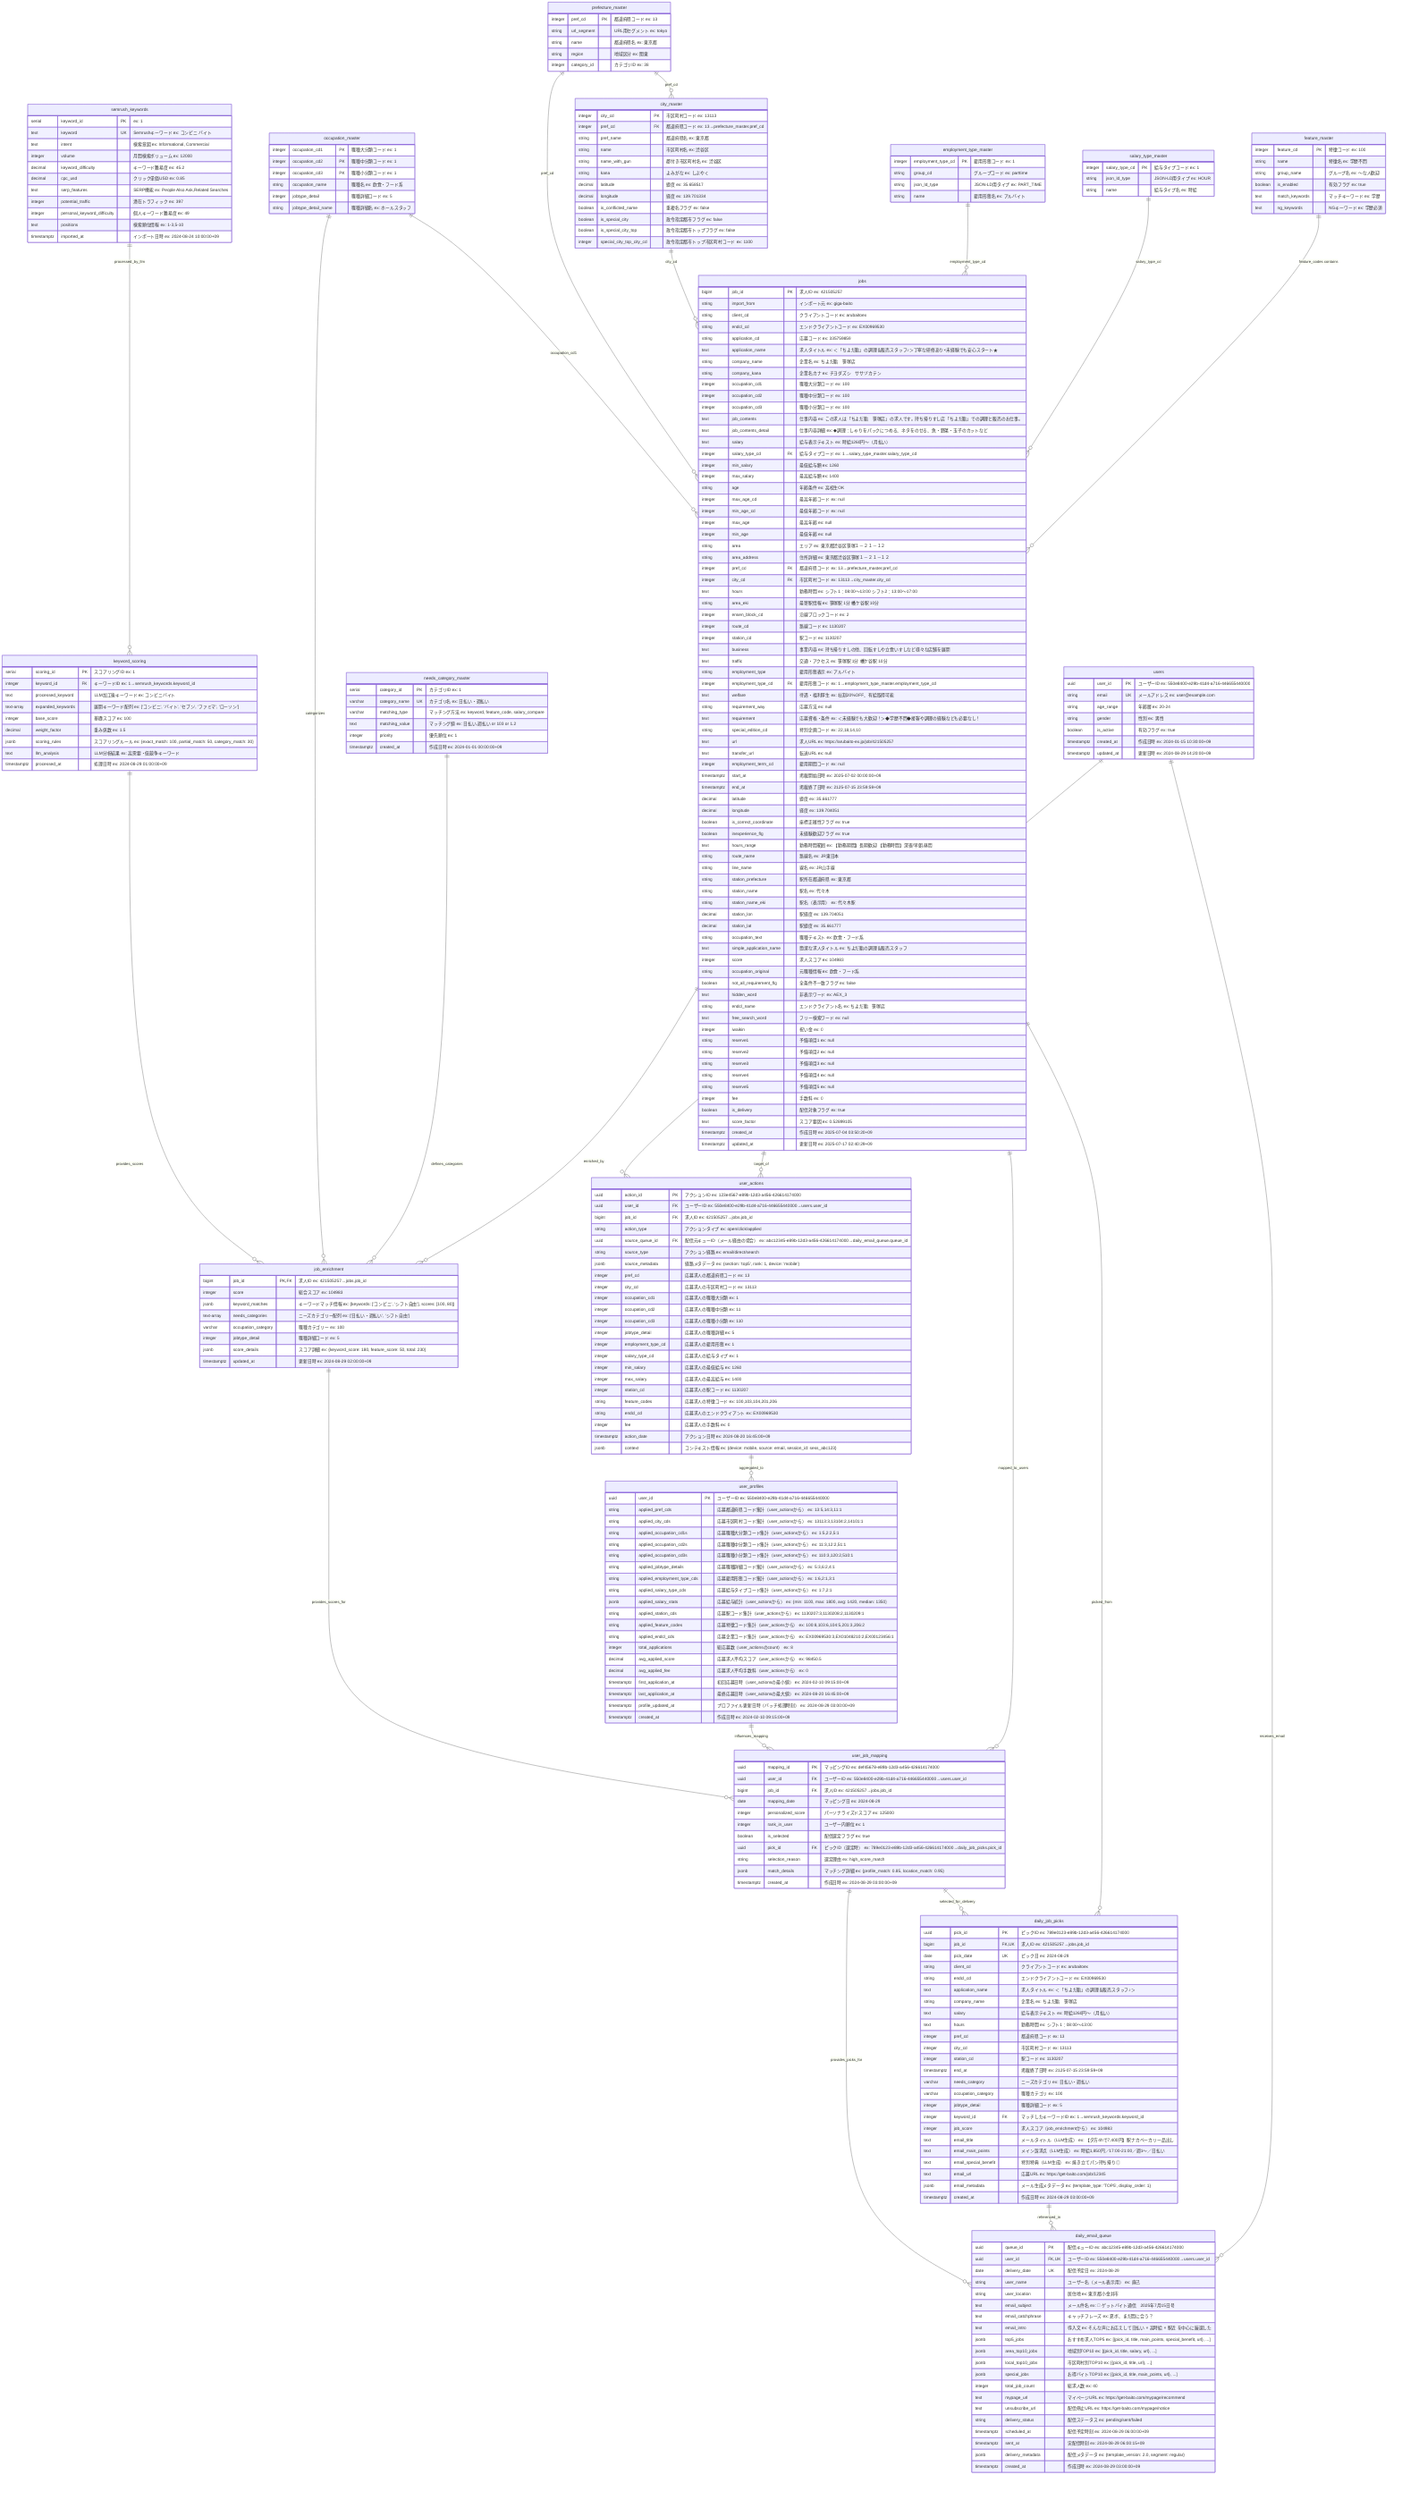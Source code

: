 erDiagram
	direction TB
	occupation_master {
		integer occupation_cd1 PK "職種大分類コード ex: 1"  
		integer occupation_cd2 PK "職種中分類コード ex: 1"  
		integer occupation_cd3 PK "職種小分類コード ex: 1"  
		string occupation_name  "職種名 ex: 飲食・フード系"  
		integer jobtype_detail  "職種詳細コード ex: 5"  
		string jobtype_detail_name  "職種詳細名 ex: ホールスタッフ"  
	}

	jobs {
		bigint job_id PK "求人ID ex: 421505257"  
		string import_from  "インポート元 ex: giga-baito"  
		string client_cd  "クライアントコード ex: arubaitoex"  
		string endcl_cd  "エンドクライアントコード ex: EX00969530"  
		string application_cd  "応募コード ex: 335759859"  
		text application_name  "求人タイトル ex: ＜「ちよだ鮨」の調理＆販売スタッフ♪＞丁寧な研修あり×未経験でも安心スタート★"  
		string company_name  "企業名 ex: ちよだ鮨　笹塚店"  
		string company_kana  "企業名カナ ex: チヨダズシ　ササヅカテン"  
		integer occupation_cd1  "職種大分類コード ex: 100"  
		integer occupation_cd2  "職種中分類コード ex: 100"  
		integer occupation_cd3  "職種小分類コード ex: 100"  
		text job_contents  "仕事内容 ex: この求人は「ちよだ鮨　笹塚店」の求人です。持ち帰りすし店「ちよだ鮨」での調理と販売のお仕事。"  
		text job_contents_detail  "仕事内容詳細 ex: ◆調理：しゃりをパックにつめる、ネタをのせる、魚・野菜・玉子のカットなど"  
		text salary  "給与表示テキスト ex: 時給1260円～（月払い）"  
		integer salary_type_cd FK "給与タイプコード ex: 1→salary_type_master.salary_type_cd"  
		integer min_salary  "最低給与額 ex: 1260"  
		integer max_salary  "最高給与額 ex: 1400"  
		string age  "年齢条件 ex: 高校生OK"  
		integer max_age_cd  "最高年齢コード ex: null"  
		integer min_age_cd  "最低年齢コード ex: null"  
		integer max_age  "最高年齢 ex: null"  
		integer min_age  "最低年齢 ex: null"  
		string area  "エリア ex: 東京都渋谷区笹塚１－２１－１２"  
		string area_address  "住所詳細 ex: 東京都渋谷区笹塚１－２１－１２"  
		integer pref_cd FK "都道府県コード ex: 13→prefecture_master.pref_cd"  
		integer city_cd FK "市区町村コード ex: 13113→city_master.city_cd"  
		text hours  "勤務時間 ex: シフト1：08:00～13:00 シフト2：13:00～17:00"  
		string area_eki  "最寄駅情報 ex: 笹塚駅 1分 幡ケ谷駅 10分"  
		integer ensen_block_cd  "沿線ブロックコード ex: 2"  
		integer route_cd  "路線コード ex: 1130207"  
		integer station_cd  "駅コード ex: 1130207"  
		text business  "事業内容 ex: 持ち帰りすしの他、回転すしや立食いすしなど様々な店舗を展開"  
		text traffic  "交通・アクセス ex: 笹塚駅 1分 幡ケ谷駅 10分"  
		string employment_type  "雇用形態表示 ex: アルバイト"  
		integer employment_type_cd FK "雇用形態コード ex: 1→employment_type_master.employment_type_cd"  
		text welfare  "待遇・福利厚生 ex: 社割20%OFF、有給取得可能"  
		string requirement_way  "応募方法 ex: null"  
		text requirement  "応募資格・条件 ex: ＜未経験でも大歓迎！＞◆学歴不問◆接客や調理の経験なども必要なし！"  
		string special_edition_cd  "特別企画コード ex: 22,18,14,10"  
		text url  "求人URL ex: https://arubaito-ex.jp/job/421505257"  
		text transfer_url  "転送URL ex: null"  
		integer employment_term_cd  "雇用期間コード ex: null"  
		timestamptz start_at  "掲載開始日時 ex: 2025-07-02 00:00:00+09"  
		timestamptz end_at  "掲載終了日時 ex: 2125-07-15 23:59:59+09"  
		decimal latitude  "緯度 ex: 35.661777"  
		decimal longitude  "経度 ex: 139.704051"  
		boolean is_correct_coordinate  "座標正確性フラグ ex: true"  
		boolean inexperience_flg  "未経験歓迎フラグ ex: true"  
		text hours_range  "勤務時間範囲 ex: 【勤務期間】長期歓迎 【勤務時間】深夜/早朝,昼間"  
		string route_name  "路線名 ex: JR東日本"  
		string line_name  "線名 ex: JR山手線"  
		string station_prefecture  "駅所在都道府県 ex: 東京都"  
		string station_name  "駅名 ex: 代々木"  
		string station_name_eki  "駅名（表示用） ex: 代々木駅"  
		decimal station_lon  "駅経度 ex: 139.704051"  
		decimal station_lat  "駅緯度 ex: 35.661777"  
		string occupation_text  "職種テキスト ex: 飲食・フード系"  
		text simple_application_name  "簡潔な求人タイトル ex: ちよだ鮨の調理＆販売スタッフ"  
		integer score  "求人スコア ex: 104983"  
		string occupation_original  "元職種情報 ex: 飲食・フード系"  
		boolean not_all_requirement_flg  "全条件不一致フラグ ex: false"  
		text hidden_word  "非表示ワード ex: AEX_3"  
		string endcl_name  "エンドクライアント名 ex: ちよだ鮨　笹塚店"  
		text free_search_word  "フリー検索ワード ex: null"  
		integer iwaikin  "祝い金 ex: 0"  
		string reserve1  "予備項目1 ex: null"  
		string reserve2  "予備項目2 ex: null"  
		string reserve3  "予備項目3 ex: null"  
		string reserve4  "予備項目4 ex: null"  
		string reserve5  "予備項目5 ex: null"  
		integer fee  "手数料 ex: 0"  
		boolean is_delivery  "配信対象フラグ ex: true"  
		text score_factor  "スコア要因 ex: 0.52899105"  
		timestamptz created_at  "作成日時 ex: 2025-07-04 03:50:20+09"  
		timestamptz updated_at  "更新日時 ex: 2025-07-17 02:40:29+09"  
	}

	prefecture_master {
		integer pref_cd PK "都道府県コード ex: 13"  
		string url_segment  "URL用セグメント ex: tokyo"  
		string name  "都道府県名 ex: 東京都"  
		string region  "地域区分 ex: 関東"  
		integer category_id  "カテゴリID ex: 38"  
	}

	city_master {
		integer city_cd PK "市区町村コード ex: 13113"  
		integer pref_cd FK "都道府県コード ex: 13→prefecture_master.pref_cd"  
		string pref_name  "都道府県名 ex: 東京都"  
		string name  "市区町村名 ex: 渋谷区"  
		string name_with_gun  "郡付き市区町村名 ex: 渋谷区"  
		string kana  "よみがな ex: しぶやく"  
		decimal latitude  "緯度 ex: 35.658517"  
		decimal longitude  "経度 ex: 139.701334"  
		boolean is_conflicted_name  "重複名フラグ ex: false"  
		boolean is_special_city  "政令指定都市フラグ ex: false"  
		boolean is_special_city_top  "政令指定都市トップフラグ ex: false"  
		integer special_city_top_city_cd  "政令指定都市トップ市区町村コード ex: 1100"  
	}

	employment_type_master {
		integer employment_type_cd PK "雇用形態コード ex: 1"  
		string group_cd  "グループコード ex: parttime"  
		string json_ld_type  "JSON-LD用タイプ ex: PART_TIME"  
		string name  "雇用形態名 ex: アルバイト"  
	}

	salary_type_master {
		integer salary_type_cd PK "給与タイプコード ex: 1"  
		string json_ld_type  "JSON-LD用タイプ ex: HOUR"  
		string name  "給与タイプ名 ex: 時給"  
	}

	feature_master {
		integer feature_cd PK "特徴コード ex: 100"  
		string name  "特徴名 ex: 学歴不問"  
		string group_name  "グループ名 ex: 〜な人歓迎"  
		boolean is_enabled  "有効フラグ ex: true"  
		text match_keywords  "マッチキーワード ex: 学歴"  
		text ng_keywords  "NGキーワード ex: 学歴必須"  
	}

	semrush_keywords {
		serial keyword_id PK "ex: 1"  
		text keyword UK "Semrushキーワード ex: コンビニ バイト"  
		text intent  "検索意図 ex: Informational, Commercial"  
		integer volume  "月間検索ボリューム ex: 12000"  
		decimal keyword_difficulty  "キーワード難易度 ex: 45.2"  
		decimal cpc_usd  "クリック単価USD ex: 0.85"  
		text serp_features  "SERP機能 ex: People Also Ask,Related Searches"  
		integer potential_traffic  "潜在トラフィック ex: 397"  
		integer personal_keyword_difficulty  "個人キーワード難易度 ex: 49"  
		text positions  "検索順位情報 ex: 1-3,5-10"  
		timestamptz imported_at  "インポート日時 ex: 2024-08-24 10:00:00+09"  
	}

	keyword_scoring {
		serial scoring_id PK "スコアリングID ex: 1"  
		integer keyword_id FK "キーワードID ex: 1→semrush_keywords.keyword_id"  
		text processed_keyword  "LLM加工後キーワード ex: コンビニバイト"  
		text-array expanded_keywords  "展開キーワード配列 ex: ['コンビニ', 'バイト', 'セブン', 'ファミマ', 'ローソン']"  
		integer base_score  "基礎スコア ex: 100"  
		decimal weight_factor  "重み係数 ex: 1.5"  
		jsonb scoring_rules  "スコアリングルール ex: {exact_match: 100, partial_match: 50, category_match: 30}"  
		text llm_analysis  "LLM分析結果 ex: 高需要・低競争キーワード"  
		timestamptz processed_at  "処理日時 ex: 2024-08-29 01:00:00+09"  
	}

	job_enrichment {
		bigint job_id PK,FK "求人ID ex: 421505257→jobs.job_id"  
		integer score  "総合スコア ex: 104983"  
		jsonb keyword_matches  "キーワードマッチ情報 ex: {keywords: ['コンビニ', 'シフト自由'], scores: [100, 80]}"  
		text-array needs_categories  "ニーズカテゴリー配列 ex: ['日払い・週払い', 'シフト自由']"  
		varchar occupation_category  "職種カテゴリー ex: 100"  
		integer jobtype_detail  "職種詳細コード ex: 5"  
		jsonb score_details  "スコア詳細 ex: {keyword_score: 180, feature_score: 50, total: 230}"  
		timestamptz updated_at  "更新日時 ex: 2024-08-29 02:00:00+09"  
	}

	user_job_mapping {
		uuid mapping_id PK "マッピングID ex: def45678-e89b-12d3-a456-426614174000"  
		uuid user_id FK "ユーザーID ex: 550e8400-e29b-41d4-a716-446655440000→users.user_id"  
		bigint job_id FK "求人ID ex: 421505257→jobs.job_id"  
		date mapping_date  "マッピング日 ex: 2024-08-29"  
		integer personalized_score  "パーソナライズドスコア ex: 125000"  
		integer rank_in_user  "ユーザー内順位 ex: 1"  
		boolean is_selected  "配信選定フラグ ex: true"  
		uuid pick_id FK "ピックID（選定時） ex: 789e0123-e89b-12d3-a456-426614174000→daily_job_picks.pick_id"  
		string selection_reason  "選定理由 ex: high_score_match"  
		jsonb match_details  "マッチング詳細 ex: {profile_match: 0.85, location_match: 0.95}"  
		timestamptz created_at  "作成日時 ex: 2024-08-29 03:00:00+09"  
	}

	user_actions {
		uuid action_id PK "アクションID ex: 123e4567-e89b-12d3-a456-426614174000"  
		uuid user_id FK "ユーザーID ex: 550e8400-e29b-41d4-a716-446655440000→users.user_id"  
		bigint job_id FK "求人ID ex: 421505257→jobs.job_id"  
		string action_type  "アクションタイプ ex: open/click/applied"  
		uuid source_queue_id FK "配信元キューID（メール経由の場合） ex: abc12345-e89b-12d3-a456-426614174000→daily_email_queue.queue_id"  
		string source_type  "アクション経路 ex: email/direct/search"  
		jsonb source_metadata  "経路メタデータ ex: {section: 'top5', rank: 1, device: 'mobile'}"  
		integer pref_cd  "応募求人の都道府県コード ex: 13"  
		integer city_cd  "応募求人の市区町村コード ex: 13113"  
		integer occupation_cd1  "応募求人の職種大分類 ex: 1"  
		integer occupation_cd2  "応募求人の職種中分類 ex: 11"  
		integer occupation_cd3  "応募求人の職種小分類 ex: 110"  
		integer jobtype_detail  "応募求人の職種詳細 ex: 5"  
		integer employment_type_cd  "応募求人の雇用形態 ex: 1"  
		integer salary_type_cd  "応募求人の給与タイプ ex: 1"  
		integer min_salary  "応募求人の最低給与 ex: 1260"  
		integer max_salary  "応募求人の最高給与 ex: 1400"  
		integer station_cd  "応募求人の駅コード ex: 1130207"  
		string feature_codes  "応募求人の特徴コード ex: 100,103,104,201,206"  
		string endcl_cd  "応募求人のエンドクライアント ex: EX00969530"  
		integer fee  "応募求人の手数料 ex: 0"  
		timestamptz action_date  "アクション日時 ex: 2024-08-20 16:45:00+09"  
		jsonb context  "コンテキスト情報 ex: {device: mobile, source: email, session_id: sess_abc123}"  
	}

	user_profiles {
		uuid user_id PK "ユーザーID ex: 550e8400-e29b-41d4-a716-446655440000"  
		string applied_pref_cds  "応募都道府県コード集計（user_actionsから） ex: 13:5,14:3,11:1"  
		string applied_city_cds  "応募市区町村コード集計（user_actionsから） ex: 13113:3,13104:2,14101:1"  
		string applied_occupation_cd1s  "応募職種大分類コード集計（user_actionsから） ex: 1:5,2:2,5:1"  
		string applied_occupation_cd2s  "応募職種中分類コード集計（user_actionsから） ex: 11:3,12:2,51:1"  
		string applied_occupation_cd3s  "応募職種小分類コード集計（user_actionsから） ex: 110:3,120:2,510:1"  
		string applied_jobtype_details  "応募職種詳細コード集計（user_actionsから） ex: 5:3,6:2,4:1"  
		string applied_employment_type_cds  "応募雇用形態コード集計（user_actionsから） ex: 1:6,2:1,3:1"  
		string applied_salary_type_cds  "応募給与タイプコード集計（user_actionsから） ex: 1:7,2:1"  
		jsonb applied_salary_stats  "応募給与統計（user_actionsから） ex: {min: 1100, max: 1800, avg: 1420, median: 1350}"  
		string applied_station_cds  "応募駅コード集計（user_actionsから） ex: 1130207:3,1130208:2,1130209:1"  
		string applied_feature_codes  "応募特徴コード集計（user_actionsから） ex: 100:8,103:6,104:5,201:3,206:2"  
		string applied_endcl_cds  "応募企業コード集計（user_actionsから） ex: EX00969530:3,EX01048210:2,EX00123456:1"  
		integer total_applications  "総応募数（user_actionsのcount） ex: 8"  
		decimal avg_applied_score  "応募求人平均スコア（user_actionsから） ex: 98450.5"  
		decimal avg_applied_fee  "応募求人平均手数料（user_actionsから） ex: 0"  
		timestamptz first_application_at  "初回応募日時（user_actionsの最小値） ex: 2024-02-10 09:15:00+09"  
		timestamptz last_application_at  "最終応募日時（user_actionsの最大値） ex: 2024-08-20 16:45:00+09"  
		timestamptz profile_updated_at  "プロファイル更新日時（バッチ処理時刻） ex: 2024-08-29 03:00:00+09"  
		timestamptz created_at  "作成日時 ex: 2024-02-10 09:15:00+09"  
	}

	needs_category_master {
		serial category_id PK "カテゴリID ex: 1"  
		varchar category_name UK "カテゴリ名 ex: 日払い・週払い"  
		varchar matching_type  "マッチング方法 ex: keyword, feature_code, salary_compare"  
		text matching_value  "マッチング値 ex: 日払い,週払い or 103 or 1.2"  
		integer priority  "優先順位 ex: 1"  
		timestamptz created_at  "作成日時 ex: 2024-01-01 00:00:00+09"  
	}

	daily_job_picks {
		uuid pick_id PK "ピックID ex: 789e0123-e89b-12d3-a456-426614174000"  
		bigint job_id FK,UK "求人ID ex: 421505257→jobs.job_id"  
		date pick_date UK "ピック日 ex: 2024-08-29"  
		string client_cd  "クライアントコード ex: arubaitoex"  
		string endcl_cd  "エンドクライアントコード ex: EX00969530"  
		text application_name  "求人タイトル ex: ＜「ちよだ鮨」の調理＆販売スタッフ♪＞"  
		string company_name  "企業名 ex: ちよだ鮨　笹塚店"  
		text salary  "給与表示テキスト ex: 時給1260円～（月払い）"  
		text hours  "勤務時間 ex: シフト1：08:00～13:00"  
		integer pref_cd  "都道府県コード ex: 13"  
		integer city_cd  "市区町村コード ex: 13113"  
		integer station_cd  "駅コード ex: 1130207"  
		timestamptz end_at  "掲載終了日時 ex: 2125-07-15 23:59:59+09"  
		varchar needs_category  "ニーズカテゴリ ex: 日払い・週払い"  
		varchar occupation_category  "職種カテゴリ ex: 100"  
		integer jobtype_detail  "職種詳細コード ex: 5"  
		integer keyword_id FK "マッチしたキーワードID ex: 1→semrush_keywords.keyword_id"  
		integer job_score  "求人スコア（job_enrichmentから） ex: 104983"  
		text email_title  "メールタイトル（LLM生成） ex: 【夕方4hで7,400円】駅ナカベーカリー品出し"  
		text email_main_points  "メイン訴求点（LLM生成） ex: 時給1,850円／17:00-21:00／週1〜／日払い"  
		text email_special_benefit  "特別特典（LLM生成） ex: 焼き立てパン持ち帰り◎"  
		text email_url  "応募URL ex: https://get-baito.com/job/12345"  
		jsonb email_metadata  "メール生成メタデータ ex: {template_type: 'TOP5', display_order: 1}"  
		timestamptz created_at  "作成日時 ex: 2024-08-29 03:00:00+09"  
	}

	daily_email_queue {
		uuid queue_id PK "配信キューID ex: abc12345-e89b-12d3-a456-426614174000"  
		uuid user_id FK,UK "ユーザーID ex: 550e8400-e29b-41d4-a716-446655440000→users.user_id"  
		date delivery_date UK "配信予定日 ex: 2024-08-29"  
		string user_name  "ユーザー名（メール表示用） ex: 直己"  
		string user_location  "居住地 ex: 東京都小金井市"  
		text email_subject  "メール件名 ex: 📧 ゲットバイト通信　2025年7月15日号"  
		text email_catchphrase  "キャッチフレーズ ex: 夏ボ、まだ間に合う？"  
		text email_intro  "導入文 ex: そんな声にお応えして日払い × 高時給 × 駅近 を中心に厳選した"  
		jsonb top5_jobs  "おすすめ求人TOP5 ex: [{pick_id, title, main_points, special_benefit, url}, ...]"  
		jsonb area_top10_jobs  "地域別TOP10 ex: [{pick_id, title, salary, url}, ...]"  
		jsonb local_top10_jobs  "市区町村別TOP10 ex: [{pick_id, title, url}, ...]"  
		jsonb special_jobs  "お得バイトTOP10 ex: [{pick_id, title, main_points, url}, ...]"  
		integer total_job_count  "総求人数 ex: 40"  
		text mypage_url  "マイページURL ex: https://get-baito.com/mypage/recommend"  
		text unsubscribe_url  "配信停止URL ex: https://get-baito.com/mypage/notice"  
		string delivery_status  "配信ステータス ex: pending/sent/failed"  
		timestamptz scheduled_at  "配信予定時刻 ex: 2024-08-29 06:00:00+09"  
		timestamptz sent_at  "実配信時刻 ex: 2024-08-29 06:00:15+09"  
		jsonb delivery_metadata  "配信メタデータ ex: {template_version: 2.0, segment: regular}"  
		timestamptz created_at  "作成日時 ex: 2024-08-29 03:00:00+09"  
	}

	users {
		uuid user_id PK "ユーザーID ex: 550e8400-e29b-41d4-a716-446655440000"  
		string email UK "メールアドレス ex: user@example.com"  
		string age_range  "年齢層 ex: 20-24"  
		string gender  "性別 ex: 男性"  
		boolean is_active  "有効フラグ ex: true"  
		timestamptz created_at  "作成日時 ex: 2024-01-15 10:30:00+09"  
		timestamptz updated_at  "更新日時 ex: 2024-08-29 14:20:00+09"  
	}

	occupation_master||--o{jobs:"occupation_cd1"
	prefecture_master||--o{jobs:"pref_cd"
	prefecture_master||--o{city_master:"pref_cd"
	city_master||--o{jobs:"city_cd"
	employment_type_master||--o{jobs:"employment_type_cd"
	salary_type_master||--o{jobs:"salary_type_cd"
	feature_master||--o{jobs:"feature_codes contains"
	semrush_keywords||--o{keyword_scoring:"processed_by_llm"
	keyword_scoring||--o{job_enrichment:"provides_scores"
	occupation_master||--o{job_enrichment:"categorizes"
	job_enrichment||--o{user_job_mapping:"provides_scores_for"
	user_actions||--o{user_profiles:"aggregated_to"
	user_profiles||--o{user_job_mapping:"influences_mapping"
	needs_category_master||--o{job_enrichment:"defines_categories"
	jobs||--o{job_enrichment:"enriched_by"
	user_job_mapping||--o{daily_job_picks:"selected_for_delivery"
	user_job_mapping||--o{daily_email_queue:"provides_picks_for"
	daily_job_picks||--o{daily_email_queue:"referenced_in"
	users||--o{daily_email_queue:"receives_email"
	users||--o{user_actions:"performs"
	jobs||--o{user_job_mapping:"mapped_to_users"
	jobs||--o{user_actions:"target_of"
	jobs||--o{daily_job_picks:"picked_from"